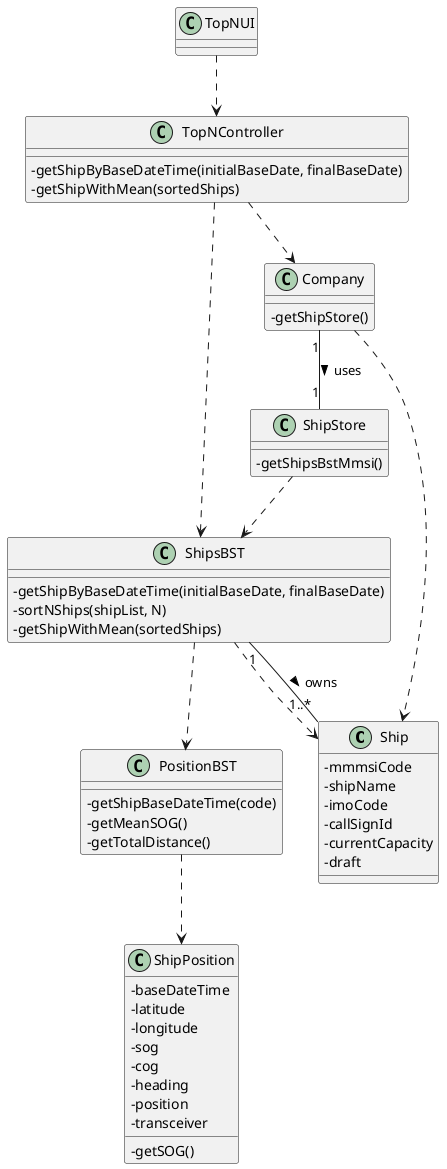 @startuml

skinparam classAttributeIconSize 0


class Ship {
    -mmmsiCode
    -shipName
    -imoCode
    -callSignId
    -currentCapacity /'added by us'/
    -draft
}

class ShipPosition {
    -baseDateTime
    -latitude
    -longitude
    -sog
    -cog
    -heading
    -position
    -transceiver
    -getSOG()
}

class ShipStore {
    -getShipsBstMmsi()
}


class TopNUI {}

class TopNController {
    -getShipByBaseDateTime(initialBaseDate, finalBaseDate)
    -getShipWithMean(sortedShips)
}

class ShipsBST{
    -getShipByBaseDateTime(initialBaseDate, finalBaseDate)
    -sortNShips(shipList, N)
    -getShipWithMean(sortedShips)
}

class PositionBST{
    -getShipBaseDateTime(code)
    -getMeanSOG()
    -getTotalDistance()
}
class Company {
    -getShipStore()
}


Company "1" -- "1" ShipStore : uses >
ShipStore ..> ShipsBST
ShipsBST ..> PositionBST
ShipsBST "1" -- "1..*" Ship : owns >
TopNUI ..> TopNController
TopNController ..> ShipsBST
TopNController ..> Company
ShipsBST ..> Ship
PositionBST ..> ShipPosition
Company ..> Ship


@enduml